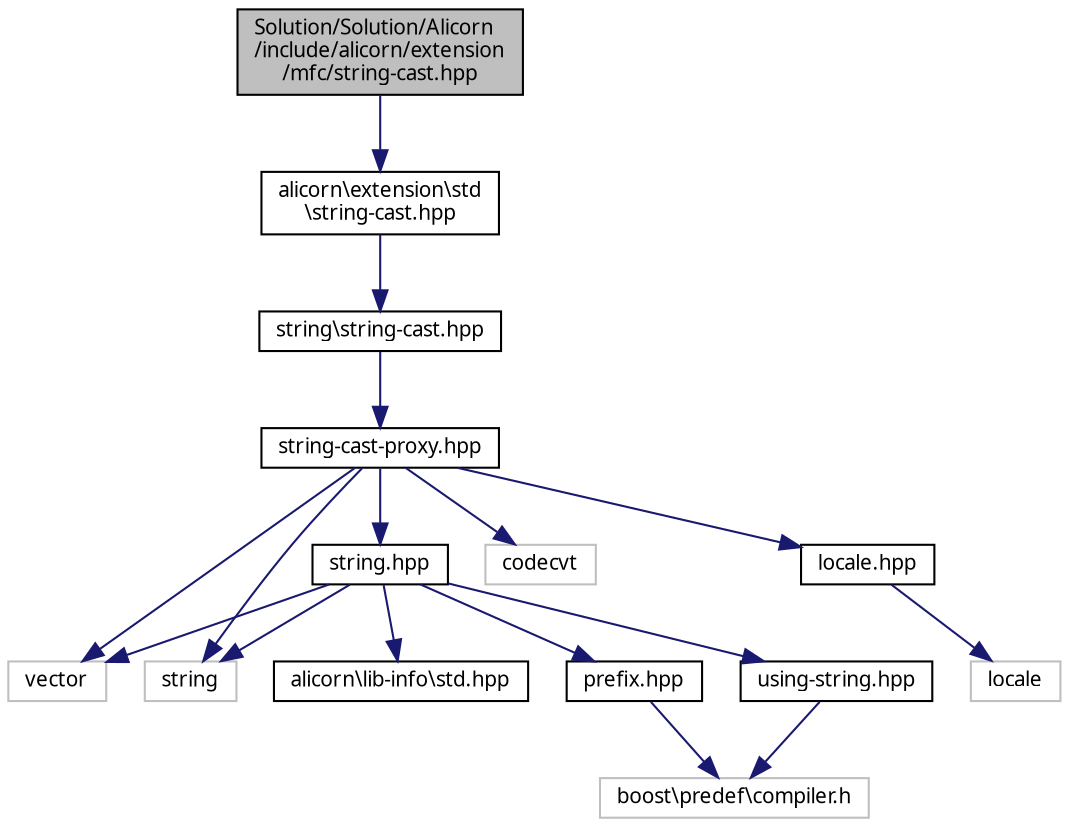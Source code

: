 digraph "Solution/Solution/Alicorn/include/alicorn/extension/mfc/string-cast.hpp"
{
 // INTERACTIVE_SVG=YES
  edge [fontname="Verdana",fontsize="10",labelfontname="Verdana",labelfontsize="10"];
  node [fontname="Verdana",fontsize="10",shape=record];
  Node1 [label="Solution/Solution/Alicorn\l/include/alicorn/extension\l/mfc/string-cast.hpp",height=0.2,width=0.4,color="black", fillcolor="grey75", style="filled", fontcolor="black"];
  Node1 -> Node2 [color="midnightblue",fontsize="10",style="solid",fontname="Verdana"];
  Node2 [label="alicorn\\extension\\std\l\\string-cast.hpp",height=0.2,width=0.4,color="black", fillcolor="white", style="filled",URL="$a00280_source.html"];
  Node2 -> Node3 [color="midnightblue",fontsize="10",style="solid",fontname="Verdana"];
  Node3 [label="string\\string-cast.hpp",height=0.2,width=0.4,color="black", fillcolor="white", style="filled",URL="$a00279_source.html"];
  Node3 -> Node4 [color="midnightblue",fontsize="10",style="solid",fontname="Verdana"];
  Node4 [label="string-cast-proxy.hpp",height=0.2,width=0.4,color="black", fillcolor="white", style="filled",URL="$a00307_source.html"];
  Node4 -> Node5 [color="midnightblue",fontsize="10",style="solid",fontname="Verdana"];
  Node5 [label="vector",height=0.2,width=0.4,color="grey75", fillcolor="white", style="filled"];
  Node4 -> Node6 [color="midnightblue",fontsize="10",style="solid",fontname="Verdana"];
  Node6 [label="string",height=0.2,width=0.4,color="grey75", fillcolor="white", style="filled"];
  Node4 -> Node7 [color="midnightblue",fontsize="10",style="solid",fontname="Verdana"];
  Node7 [label="codecvt",height=0.2,width=0.4,color="grey75", fillcolor="white", style="filled"];
  Node4 -> Node8 [color="midnightblue",fontsize="10",style="solid",fontname="Verdana"];
  Node8 [label="string.hpp",height=0.2,width=0.4,color="black", fillcolor="white", style="filled",URL="$a00309_source.html"];
  Node8 -> Node6 [color="midnightblue",fontsize="10",style="solid",fontname="Verdana"];
  Node8 -> Node5 [color="midnightblue",fontsize="10",style="solid",fontname="Verdana"];
  Node8 -> Node9 [color="midnightblue",fontsize="10",style="solid",fontname="Verdana"];
  Node9 [label="alicorn\\lib-info\\std.hpp",height=0.2,width=0.4,color="black", fillcolor="white", style="filled",URL="$a00286_source.html"];
  Node8 -> Node10 [color="midnightblue",fontsize="10",style="solid",fontname="Verdana"];
  Node10 [label="prefix.hpp",height=0.2,width=0.4,color="black", fillcolor="white", style="filled",URL="$a00306_source.html"];
  Node10 -> Node11 [color="midnightblue",fontsize="10",style="solid",fontname="Verdana"];
  Node11 [label="boost\\predef\\compiler.h",height=0.2,width=0.4,color="grey75", fillcolor="white", style="filled"];
  Node8 -> Node12 [color="midnightblue",fontsize="10",style="solid",fontname="Verdana"];
  Node12 [label="using-string.hpp",height=0.2,width=0.4,color="black", fillcolor="white", style="filled",URL="$a00314_source.html"];
  Node12 -> Node11 [color="midnightblue",fontsize="10",style="solid",fontname="Verdana"];
  Node4 -> Node13 [color="midnightblue",fontsize="10",style="solid",fontname="Verdana"];
  Node13 [label="locale.hpp",height=0.2,width=0.4,color="black", fillcolor="white", style="filled",URL="$a00305_source.html"];
  Node13 -> Node14 [color="midnightblue",fontsize="10",style="solid",fontname="Verdana"];
  Node14 [label="locale",height=0.2,width=0.4,color="grey75", fillcolor="white", style="filled"];
}
